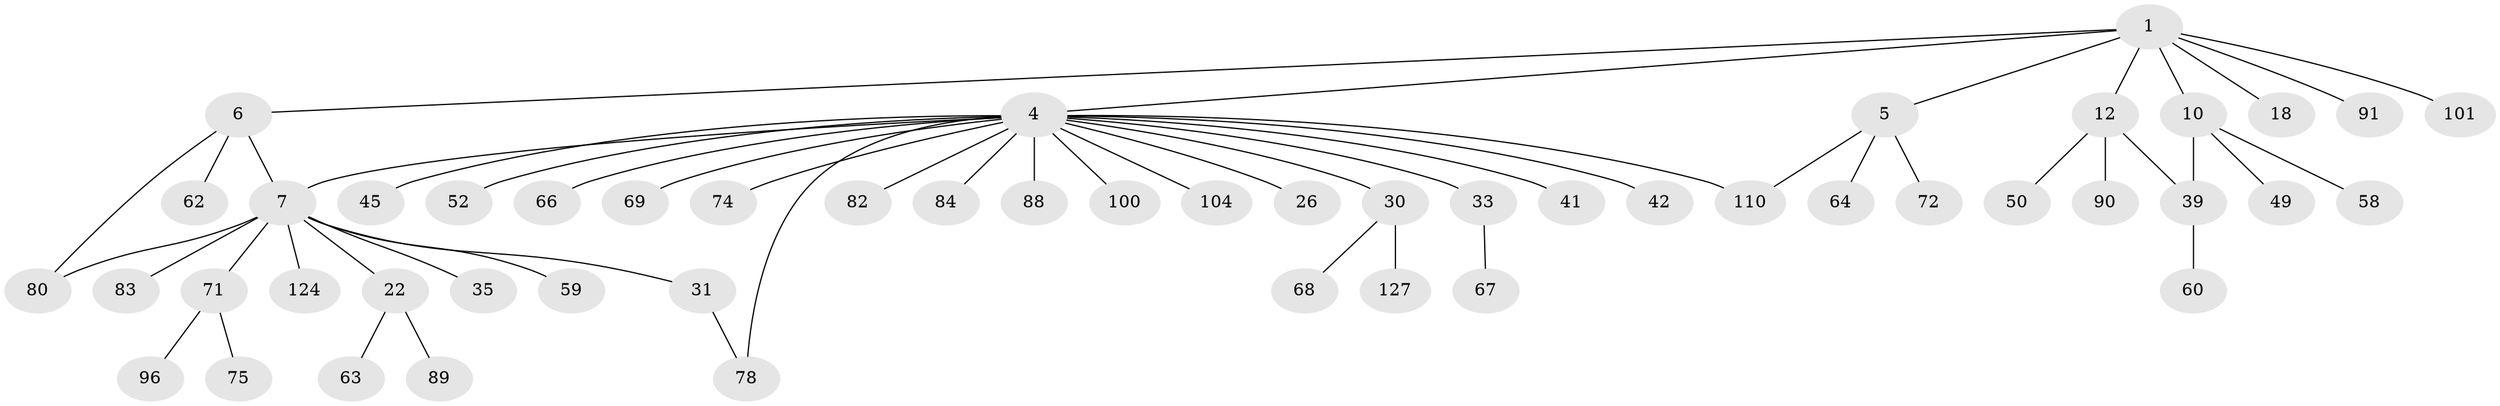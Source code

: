 // original degree distribution, {2: 0.3359375, 5: 0.046875, 9: 0.0078125, 4: 0.0703125, 6: 0.015625, 3: 0.0703125, 7: 0.0078125, 1: 0.4453125}
// Generated by graph-tools (version 1.1) at 2025/16/03/04/25 18:16:58]
// undirected, 51 vertices, 55 edges
graph export_dot {
graph [start="1"]
  node [color=gray90,style=filled];
  1 [super="+2"];
  4 [super="+15+94+106+115+119+76+34+8"];
  5 [super="+9"];
  6 [super="+48"];
  7 [super="+20+11+21+117"];
  10 [super="+46"];
  12 [super="+102+13+25+29+16"];
  18 [super="+87"];
  22 [super="+38"];
  26 [super="+44"];
  30 [super="+79+122"];
  31;
  33 [super="+43"];
  35 [super="+54"];
  39 [super="+56"];
  41 [super="+97"];
  42 [super="+70"];
  45 [super="+53"];
  49 [super="+108"];
  50;
  52 [super="+93+95"];
  58 [super="+61"];
  59 [super="+107"];
  60 [super="+85"];
  62;
  63 [super="+92"];
  64;
  66 [super="+103"];
  67;
  68 [super="+121"];
  69 [super="+113"];
  71 [super="+98"];
  72;
  74 [super="+114"];
  75 [super="+128"];
  78 [super="+116"];
  80;
  82;
  83;
  84;
  88;
  89;
  90;
  91;
  96;
  100;
  101;
  104;
  110;
  124;
  127;
  1 -- 18;
  1 -- 4;
  1 -- 101;
  1 -- 5;
  1 -- 6;
  1 -- 10;
  1 -- 12;
  1 -- 91;
  4 -- 33;
  4 -- 41;
  4 -- 74;
  4 -- 52;
  4 -- 66;
  4 -- 100;
  4 -- 69;
  4 -- 7;
  4 -- 104;
  4 -- 42;
  4 -- 45;
  4 -- 78;
  4 -- 110;
  4 -- 82;
  4 -- 84;
  4 -- 88;
  4 -- 26;
  4 -- 30;
  5 -- 64;
  5 -- 110;
  5 -- 72;
  6 -- 7;
  6 -- 62;
  6 -- 80;
  7 -- 35;
  7 -- 71;
  7 -- 80;
  7 -- 83;
  7 -- 22;
  7 -- 59;
  7 -- 124;
  7 -- 31;
  10 -- 49;
  10 -- 58;
  10 -- 39;
  12 -- 39;
  12 -- 50;
  12 -- 90;
  22 -- 89;
  22 -- 63;
  30 -- 68;
  30 -- 127;
  31 -- 78;
  33 -- 67;
  39 -- 60;
  71 -- 75;
  71 -- 96;
}
